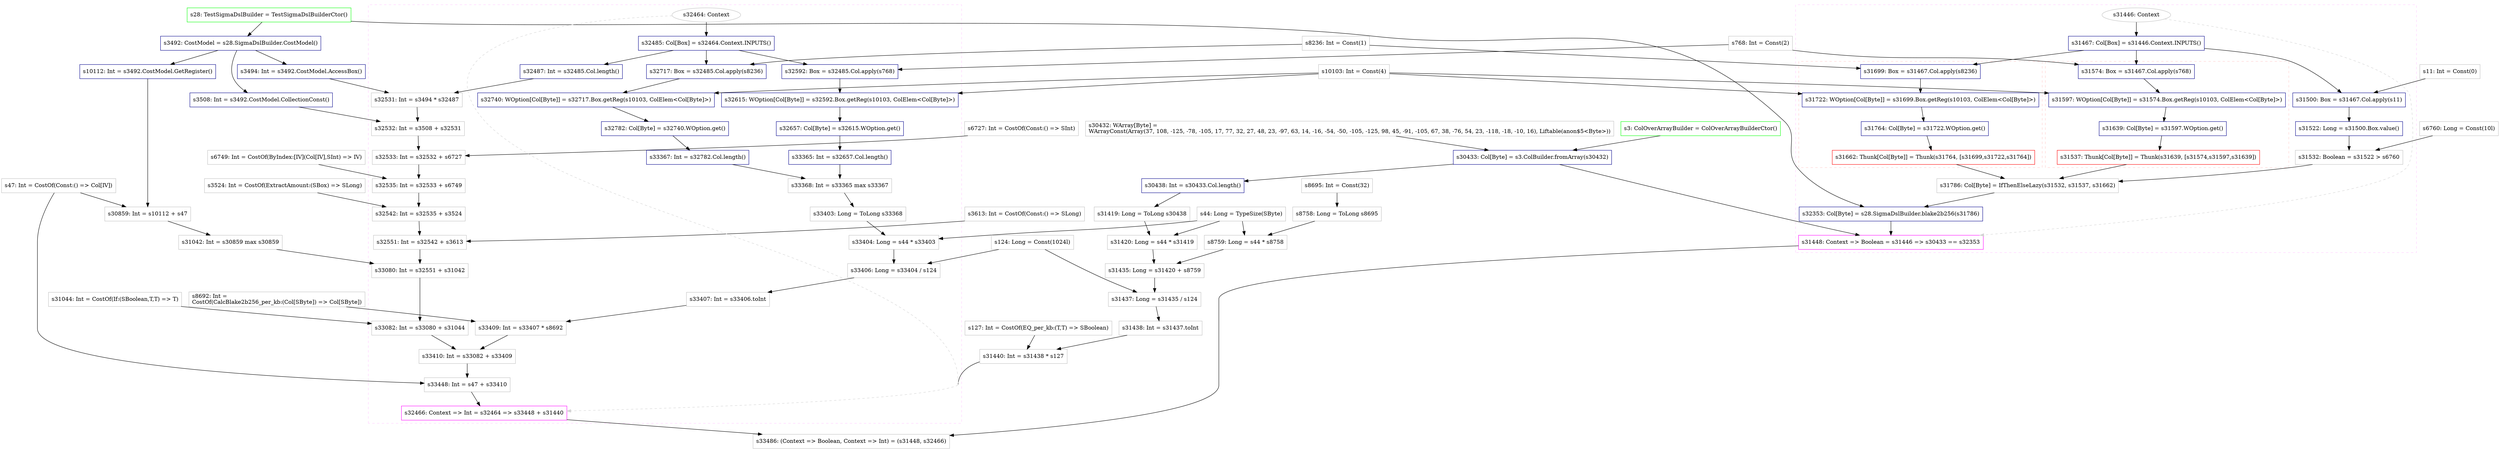 digraph "verify" {
concentrate=true
node [style=filled, fillcolor=orangered]

"s10103" [
label="s10103: Int = Const(4)"
shape=box, color=gray, tooltip="s10103:Int", style=filled, fillcolor=white
]
"s6760" [
label="s6760: Long = Const(10l)"
shape=box, color=gray, tooltip="s6760:Long", style=filled, fillcolor=white
]
"s28" [
label="s28: TestSigmaDslBuilder = TestSigmaDslBuilderCtor()"
shape=box, color=green, tooltip="s28:TestSigmaDslBuilder", style=filled, fillcolor=white
]
"s768" [
label="s768: Int = Const(2)"
shape=box, color=gray, tooltip="s768:Int", style=filled, fillcolor=white
]
"s11" [
label="s11: Int = Const(0)"
shape=box, color=gray, tooltip="s11:Int", style=filled, fillcolor=white
]
"s8236" [
label="s8236: Int = Const(1)"
shape=box, color=gray, tooltip="s8236:Int", style=filled, fillcolor=white
]
"s3" [
label="s3: ColOverArrayBuilder = ColOverArrayBuilderCtor()"
shape=box, color=green, tooltip="s3:ColOverArrayBuilder", style=filled, fillcolor=white
]
"s30432" [
label="s30432: WArray[Byte] =\lWArrayConst(Array(37, 108, -125, -78, -105, 17, 77, 32, 27, 48, 23, -97, 63, 14, -16, -54, -50, -105, -125, 98, 45, -91, -105, 67, 38, -76, 54, 23, -118, -18, -10, 16), Liftable(anon$5<Byte>))\l"
shape=box, color=gray, tooltip="s30432:WArray[Byte]", style=filled, fillcolor=white
]
"s30433" [
label="s30433: Col[Byte] = s3.ColBuilder.fromArray(s30432)"
shape=box, color=darkblue, tooltip="s30433:Col[Byte]", style=filled, fillcolor=white
]
subgraph cluster_s31448 {
style=dashed; color="#FFCCFF"
"s31446" [
label="s31446: Context"
shape=oval, color=gray, tooltip="s31446:Context", style=filled, fillcolor=white
]
"s31448" [
label="s31448: Context => Boolean = s31446 => s30433 == s32353"
shape=box, color=magenta, tooltip="s31448:Context => Boolean", style=filled, fillcolor=white
]
{rank=source; s31446}
"s31467" [
label="s31467: Col[Box] = s31446.Context.INPUTS()"
shape=box, color=darkblue, tooltip="s31467:Col[Box]", style=filled, fillcolor=white
]
"s31500" [
label="s31500: Box = s31467.Col.apply(s11)"
shape=box, color=darkblue, tooltip="s31500:Box", style=filled, fillcolor=white
]
"s31522" [
label="s31522: Long = s31500.Box.value()"
shape=box, color=darkblue, tooltip="s31522:Long", style=filled, fillcolor=white
]
"s31532" [
label="s31532: Boolean = s31522 > s6760"
shape=box, color=gray, tooltip="s31532:Boolean", style=filled, fillcolor=white
]
subgraph cluster_s31537 {
style=dashed; color="#FFCCCC"
"s31537" [
label="s31537: Thunk[Col[Byte]] = Thunk(s31639, [s31574,s31597,s31639])"
shape=box, color=red, tooltip="s31537:Thunk[Col[Byte]]", style=filled, fillcolor=white
]
"s31574" [
label="s31574: Box = s31467.Col.apply(s768)"
shape=box, color=darkblue, tooltip="s31574:Box", style=filled, fillcolor=white
]
"s31597" [
label="s31597: WOption[Col[Byte]] = s31574.Box.getReg(s10103, ColElem<Col[Byte]>)"
shape=box, color=darkblue, tooltip="s31597:WOption[Col[Byte]]", style=filled, fillcolor=white
]
"s31639" [
label="s31639: Col[Byte] = s31597.WOption.get()"
shape=box, color=darkblue, tooltip="s31639:Col[Byte]", style=filled, fillcolor=white
]
{rank=sink; s31537}
}
subgraph cluster_s31662 {
style=dashed; color="#FFCCCC"
"s31662" [
label="s31662: Thunk[Col[Byte]] = Thunk(s31764, [s31699,s31722,s31764])"
shape=box, color=red, tooltip="s31662:Thunk[Col[Byte]]", style=filled, fillcolor=white
]
"s31699" [
label="s31699: Box = s31467.Col.apply(s8236)"
shape=box, color=darkblue, tooltip="s31699:Box", style=filled, fillcolor=white
]
"s31722" [
label="s31722: WOption[Col[Byte]] = s31699.Box.getReg(s10103, ColElem<Col[Byte]>)"
shape=box, color=darkblue, tooltip="s31722:WOption[Col[Byte]]", style=filled, fillcolor=white
]
"s31764" [
label="s31764: Col[Byte] = s31722.WOption.get()"
shape=box, color=darkblue, tooltip="s31764:Col[Byte]", style=filled, fillcolor=white
]
{rank=sink; s31662}
}
"s31786" [
label="s31786: Col[Byte] = IfThenElseLazy(s31532, s31537, s31662)"
shape=box, color=gray, tooltip="s31786:Col[Byte]", style=filled, fillcolor=white
]
"s32353" [
label="s32353: Col[Byte] = s28.SigmaDslBuilder.blake2b256(s31786)"
shape=box, color=darkblue, tooltip="s32353:Col[Byte]", style=filled, fillcolor=white
]
{rank=sink; s31448}
}
"s44" [
label="s44: Long = TypeSize(SByte)"
shape=box, color=gray, tooltip="s44:Long", style=filled, fillcolor=white
]
"s30438" [
label="s30438: Int = s30433.Col.length()"
shape=box, color=darkblue, tooltip="s30438:Int", style=filled, fillcolor=white
]
"s31419" [
label="s31419: Long = ToLong s30438"
shape=box, color=gray, tooltip="s31419:Long", style=filled, fillcolor=white
]
"s31420" [
label="s31420: Long = s44 * s31419"
shape=box, color=gray, tooltip="s31420:Long", style=filled, fillcolor=white
]
"s8695" [
label="s8695: Int = Const(32)"
shape=box, color=gray, tooltip="s8695:Int", style=filled, fillcolor=white
]
"s8758" [
label="s8758: Long = ToLong s8695"
shape=box, color=gray, tooltip="s8758:Long", style=filled, fillcolor=white
]
"s8759" [
label="s8759: Long = s44 * s8758"
shape=box, color=gray, tooltip="s8759:Long", style=filled, fillcolor=white
]
"s31435" [
label="s31435: Long = s31420 + s8759"
shape=box, color=gray, tooltip="s31435:Long", style=filled, fillcolor=white
]
"s124" [
label="s124: Long = Const(1024l)"
shape=box, color=gray, tooltip="s124:Long", style=filled, fillcolor=white
]
"s31437" [
label="s31437: Long = s31435 / s124"
shape=box, color=gray, tooltip="s31437:Long", style=filled, fillcolor=white
]
"s31438" [
label="s31438: Int = s31437.toInt"
shape=box, color=gray, tooltip="s31438:Int", style=filled, fillcolor=white
]
"s127" [
label="s127: Int = CostOf(EQ_per_kb:(T,T) => SBoolean)"
shape=box, color=gray, tooltip="s127:Int", style=filled, fillcolor=white
]
"s31440" [
label="s31440: Int = s31438 * s127"
shape=box, color=gray, tooltip="s31440:Int", style=filled, fillcolor=white
]
"s6727" [
label="s6727: Int = CostOf(Const:() => SInt)"
shape=box, color=gray, tooltip="s6727:Int", style=filled, fillcolor=white
]
"s6749" [
label="s6749: Int = CostOf(ByIndex:[IV](Col[IV],SInt) => IV)"
shape=box, color=gray, tooltip="s6749:Int", style=filled, fillcolor=white
]
"s3524" [
label="s3524: Int = CostOf(ExtractAmount:(SBox) => SLong)"
shape=box, color=gray, tooltip="s3524:Int", style=filled, fillcolor=white
]
"s31044" [
label="s31044: Int = CostOf(If:(SBoolean,T,T) => T)"
shape=box, color=gray, tooltip="s31044:Int", style=filled, fillcolor=white
]
"s3492" [
label="s3492: CostModel = s28.SigmaDslBuilder.CostModel()"
shape=box, color=darkblue, tooltip="s3492:CostModel", style=filled, fillcolor=white
]
"s3508" [
label="s3508: Int = s3492.CostModel.CollectionConst()"
shape=box, color=darkblue, tooltip="s3508:Int", style=filled, fillcolor=white
]
"s3613" [
label="s3613: Int = CostOf(Const:() => SLong)"
shape=box, color=gray, tooltip="s3613:Int", style=filled, fillcolor=white
]
"s8692" [
label="s8692: Int =\lCostOf(CalcBlake2b256_per_kb:(Col[SByte]) => Col[SByte])\l"
shape=box, color=gray, tooltip="s8692:Int", style=filled, fillcolor=white
]
"s47" [
label="s47: Int = CostOf(Const:() => Col[IV])"
shape=box, color=gray, tooltip="s47:Int", style=filled, fillcolor=white
]
"s3494" [
label="s3494: Int = s3492.CostModel.AccessBox()"
shape=box, color=darkblue, tooltip="s3494:Int", style=filled, fillcolor=white
]
"s10112" [
label="s10112: Int = s3492.CostModel.GetRegister()"
shape=box, color=darkblue, tooltip="s10112:Int", style=filled, fillcolor=white
]
"s30859" [
label="s30859: Int = s10112 + s47"
shape=box, color=gray, tooltip="s30859:Int", style=filled, fillcolor=white
]
"s31042" [
label="s31042: Int = s30859 max s30859"
shape=box, color=gray, tooltip="s31042:Int", style=filled, fillcolor=white
]
subgraph cluster_s32466 {
style=dashed; color="#FFCCFF"
"s32464" [
label="s32464: Context"
shape=oval, color=gray, tooltip="s32464:Context", style=filled, fillcolor=white
]
"s32466" [
label="s32466: Context => Int = s32464 => s33448 + s31440"
shape=box, color=magenta, tooltip="s32466:Context => Int", style=filled, fillcolor=white
]
{rank=source; s32464}
"s32485" [
label="s32485: Col[Box] = s32464.Context.INPUTS()"
shape=box, color=darkblue, tooltip="s32485:Col[Box]", style=filled, fillcolor=white
]
"s32487" [
label="s32487: Int = s32485.Col.length()"
shape=box, color=darkblue, tooltip="s32487:Int", style=filled, fillcolor=white
]
"s32531" [
label="s32531: Int = s3494 * s32487"
shape=box, color=gray, tooltip="s32531:Int", style=filled, fillcolor=white
]
"s32532" [
label="s32532: Int = s3508 + s32531"
shape=box, color=gray, tooltip="s32532:Int", style=filled, fillcolor=white
]
"s32533" [
label="s32533: Int = s32532 + s6727"
shape=box, color=gray, tooltip="s32533:Int", style=filled, fillcolor=white
]
"s32535" [
label="s32535: Int = s32533 + s6749"
shape=box, color=gray, tooltip="s32535:Int", style=filled, fillcolor=white
]
"s32542" [
label="s32542: Int = s32535 + s3524"
shape=box, color=gray, tooltip="s32542:Int", style=filled, fillcolor=white
]
"s32551" [
label="s32551: Int = s32542 + s3613"
shape=box, color=gray, tooltip="s32551:Int", style=filled, fillcolor=white
]
"s33080" [
label="s33080: Int = s32551 + s31042"
shape=box, color=gray, tooltip="s33080:Int", style=filled, fillcolor=white
]
"s33082" [
label="s33082: Int = s33080 + s31044"
shape=box, color=gray, tooltip="s33082:Int", style=filled, fillcolor=white
]
"s32592" [
label="s32592: Box = s32485.Col.apply(s768)"
shape=box, color=darkblue, tooltip="s32592:Box", style=filled, fillcolor=white
]
"s32615" [
label="s32615: WOption[Col[Byte]] = s32592.Box.getReg(s10103, ColElem<Col[Byte]>)"
shape=box, color=darkblue, tooltip="s32615:WOption[Col[Byte]]", style=filled, fillcolor=white
]
"s32657" [
label="s32657: Col[Byte] = s32615.WOption.get()"
shape=box, color=darkblue, tooltip="s32657:Col[Byte]", style=filled, fillcolor=white
]
"s33365" [
label="s33365: Int = s32657.Col.length()"
shape=box, color=darkblue, tooltip="s33365:Int", style=filled, fillcolor=white
]
"s32717" [
label="s32717: Box = s32485.Col.apply(s8236)"
shape=box, color=darkblue, tooltip="s32717:Box", style=filled, fillcolor=white
]
"s32740" [
label="s32740: WOption[Col[Byte]] = s32717.Box.getReg(s10103, ColElem<Col[Byte]>)"
shape=box, color=darkblue, tooltip="s32740:WOption[Col[Byte]]", style=filled, fillcolor=white
]
"s32782" [
label="s32782: Col[Byte] = s32740.WOption.get()"
shape=box, color=darkblue, tooltip="s32782:Col[Byte]", style=filled, fillcolor=white
]
"s33367" [
label="s33367: Int = s32782.Col.length()"
shape=box, color=darkblue, tooltip="s33367:Int", style=filled, fillcolor=white
]
"s33368" [
label="s33368: Int = s33365 max s33367"
shape=box, color=gray, tooltip="s33368:Int", style=filled, fillcolor=white
]
"s33403" [
label="s33403: Long = ToLong s33368"
shape=box, color=gray, tooltip="s33403:Long", style=filled, fillcolor=white
]
"s33404" [
label="s33404: Long = s44 * s33403"
shape=box, color=gray, tooltip="s33404:Long", style=filled, fillcolor=white
]
"s33406" [
label="s33406: Long = s33404 / s124"
shape=box, color=gray, tooltip="s33406:Long", style=filled, fillcolor=white
]
"s33407" [
label="s33407: Int = s33406.toInt"
shape=box, color=gray, tooltip="s33407:Int", style=filled, fillcolor=white
]
"s33409" [
label="s33409: Int = s33407 * s8692"
shape=box, color=gray, tooltip="s33409:Int", style=filled, fillcolor=white
]
"s33410" [
label="s33410: Int = s33082 + s33409"
shape=box, color=gray, tooltip="s33410:Int", style=filled, fillcolor=white
]
"s33448" [
label="s33448: Int = s47 + s33410"
shape=box, color=gray, tooltip="s33448:Int", style=filled, fillcolor=white
]
{rank=sink; s32466}
}
"s33486" [
label="s33486: (Context => Boolean, Context => Int) = (s31448, s32466)"
shape=box, color=gray, tooltip="s33486:(Context => Boolean, Context => Int)", style=filled, fillcolor=white
]
"s31522" -> "s31532" [style=solid]
"s6760" -> "s31532" [style=solid]
"s31438" -> "s31440" [style=solid]
"s127" -> "s31440" [style=solid]
"s33407" -> "s33409" [style=solid]
"s8692" -> "s33409" [style=solid]
"s32782" -> "s33367" [style=solid]
"s32532" -> "s32533" [style=solid]
"s6727" -> "s32533" [style=solid]
"s10112" -> "s30859" [style=solid]
"s47" -> "s30859" [style=solid]
"s31467" -> "s31500" [style=solid]
"s11" -> "s31500" [style=solid]
"s31574" -> "s31597" [style=solid]
"s10103" -> "s31597" [style=solid]
"s44" -> "s8759" [style=solid]
"s8758" -> "s8759" [style=solid]
"s32542" -> "s32551" [style=solid]
"s3613" -> "s32551" [style=solid]
"s44" -> "s33404" [style=solid]
"s33403" -> "s33404" [style=solid]
"s31500" -> "s31522" [style=solid]
"s28" -> "s3492" [style=solid]
"s31467" -> "s31574" [style=solid]
"s768" -> "s31574" [style=solid]
"s32592" -> "s32615" [style=solid]
"s10103" -> "s32615" [style=solid]
"s33368" -> "s33403" [style=solid]
"s33080" -> "s33082" [style=solid]
"s31044" -> "s33082" [style=solid]
"s33365" -> "s33368" [style=solid]
"s33367" -> "s33368" [style=solid]
"s32485" -> "s32487" [style=solid]
"s32740" -> "s32782" [style=solid]
"s32615" -> "s32657" [style=solid]
"s47" -> "s33448" [style=solid]
"s33410" -> "s33448" [style=solid]
"s31435" -> "s31437" [style=solid]
"s124" -> "s31437" [style=solid]
"s3508" -> "s32532" [style=solid]
"s32531" -> "s32532" [style=solid]
"s33406" -> "s33407" [style=solid]
"s3492" -> "s3508" [style=solid]
"s30433" -> "s30438" [style=solid]
"s32533" -> "s32535" [style=solid]
"s6749" -> "s32535" [style=solid]
"s31597" -> "s31639" [style=solid]
"s31437" -> "s31438" [style=solid]
"s32485" -> "s32717" [style=solid]
"s8236" -> "s32717" [style=solid]
"s31467" -> "s31699" [style=solid]
"s8236" -> "s31699" [style=solid]
"s32717" -> "s32740" [style=solid]
"s10103" -> "s32740" [style=solid]
"s31639" -> "s31537" [style=solid]
"s31446" -> "s31448" [style=dashed, color=lightgray, weight=0]
"s30433" -> "s31448" [style=solid]
"s32353" -> "s31448" [style=solid]
"s3494" -> "s32531" [style=solid]
"s32487" -> "s32531" [style=solid]
"s3492" -> "s10112" [style=solid]
"s33404" -> "s33406" [style=solid]
"s124" -> "s33406" [style=solid]
"s30438" -> "s31419" [style=solid]
"s31420" -> "s31435" [style=solid]
"s8759" -> "s31435" [style=solid]
"s31722" -> "s31764" [style=solid]
"s32535" -> "s32542" [style=solid]
"s3524" -> "s32542" [style=solid]
"s31446" -> "s31467" [style=solid]
"s32551" -> "s33080" [style=solid]
"s31042" -> "s33080" [style=solid]
"s33082" -> "s33410" [style=solid]
"s33409" -> "s33410" [style=solid]
"s32464" -> "s32485" [style=solid]
"s32657" -> "s33365" [style=solid]
"s31532" -> "s31786" [style=solid]
"s31537" -> "s31786" [style=solid]
"s31662" -> "s31786" [style=solid]
"s31699" -> "s31722" [style=solid]
"s10103" -> "s31722" [style=solid]
"s31448" -> "s33486" [style=solid]
"s32466" -> "s33486" [style=solid]
"s44" -> "s31420" [style=solid]
"s31419" -> "s31420" [style=solid]
"s32485" -> "s32592" [style=solid]
"s768" -> "s32592" [style=solid]
"s8695" -> "s8758" [style=solid]
"s3" -> "s30433" [style=solid]
"s30432" -> "s30433" [style=solid]
"s31764" -> "s31662" [style=solid]
"s3492" -> "s3494" [style=solid]
"s30859" -> "s31042" [style=solid]
"s30859" -> "s31042" [style=solid]
"s32464" -> "s32466" [style=dashed, color=lightgray, weight=0]
"s33448" -> "s32466" [style=solid]
"s31440" -> "s32466" [style=solid]
"s28" -> "s32353" [style=solid]
"s31786" -> "s32353" [style=solid]
}
